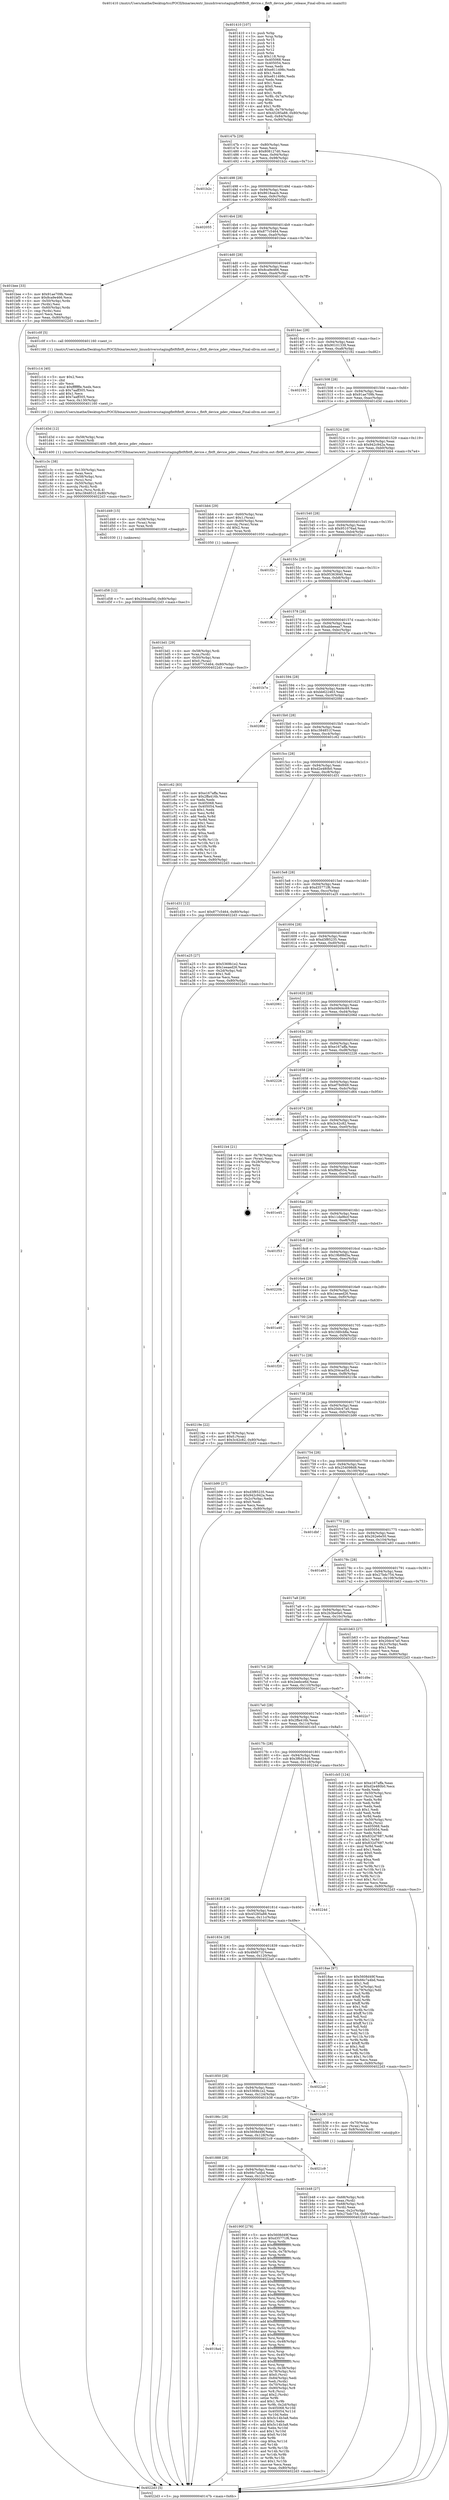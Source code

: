 digraph "0x401410" {
  label = "0x401410 (/mnt/c/Users/mathe/Desktop/tcc/POCII/binaries/extr_linuxdriversstagingfbtftfbtft_device.c_fbtft_device_pdev_release_Final-ollvm.out::main(0))"
  labelloc = "t"
  node[shape=record]

  Entry [label="",width=0.3,height=0.3,shape=circle,fillcolor=black,style=filled]
  "0x40147b" [label="{
     0x40147b [29]\l
     | [instrs]\l
     &nbsp;&nbsp;0x40147b \<+3\>: mov -0x80(%rbp),%eax\l
     &nbsp;&nbsp;0x40147e \<+2\>: mov %eax,%ecx\l
     &nbsp;&nbsp;0x401480 \<+6\>: sub $0x808127d0,%ecx\l
     &nbsp;&nbsp;0x401486 \<+6\>: mov %eax,-0x94(%rbp)\l
     &nbsp;&nbsp;0x40148c \<+6\>: mov %ecx,-0x98(%rbp)\l
     &nbsp;&nbsp;0x401492 \<+6\>: je 0000000000401b2c \<main+0x71c\>\l
  }"]
  "0x401b2c" [label="{
     0x401b2c\l
  }", style=dashed]
  "0x401498" [label="{
     0x401498 [28]\l
     | [instrs]\l
     &nbsp;&nbsp;0x401498 \<+5\>: jmp 000000000040149d \<main+0x8d\>\l
     &nbsp;&nbsp;0x40149d \<+6\>: mov -0x94(%rbp),%eax\l
     &nbsp;&nbsp;0x4014a3 \<+5\>: sub $0x8618aacb,%eax\l
     &nbsp;&nbsp;0x4014a8 \<+6\>: mov %eax,-0x9c(%rbp)\l
     &nbsp;&nbsp;0x4014ae \<+6\>: je 0000000000402055 \<main+0xc45\>\l
  }"]
  Exit [label="",width=0.3,height=0.3,shape=circle,fillcolor=black,style=filled,peripheries=2]
  "0x402055" [label="{
     0x402055\l
  }", style=dashed]
  "0x4014b4" [label="{
     0x4014b4 [28]\l
     | [instrs]\l
     &nbsp;&nbsp;0x4014b4 \<+5\>: jmp 00000000004014b9 \<main+0xa9\>\l
     &nbsp;&nbsp;0x4014b9 \<+6\>: mov -0x94(%rbp),%eax\l
     &nbsp;&nbsp;0x4014bf \<+5\>: sub $0x877c5464,%eax\l
     &nbsp;&nbsp;0x4014c4 \<+6\>: mov %eax,-0xa0(%rbp)\l
     &nbsp;&nbsp;0x4014ca \<+6\>: je 0000000000401bee \<main+0x7de\>\l
  }"]
  "0x401d58" [label="{
     0x401d58 [12]\l
     | [instrs]\l
     &nbsp;&nbsp;0x401d58 \<+7\>: movl $0x204cad5d,-0x80(%rbp)\l
     &nbsp;&nbsp;0x401d5f \<+5\>: jmp 00000000004022d3 \<main+0xec3\>\l
  }"]
  "0x401bee" [label="{
     0x401bee [33]\l
     | [instrs]\l
     &nbsp;&nbsp;0x401bee \<+5\>: mov $0x91ae709b,%eax\l
     &nbsp;&nbsp;0x401bf3 \<+5\>: mov $0x8ca9e466,%ecx\l
     &nbsp;&nbsp;0x401bf8 \<+4\>: mov -0x50(%rbp),%rdx\l
     &nbsp;&nbsp;0x401bfc \<+2\>: mov (%rdx),%esi\l
     &nbsp;&nbsp;0x401bfe \<+4\>: mov -0x60(%rbp),%rdx\l
     &nbsp;&nbsp;0x401c02 \<+2\>: cmp (%rdx),%esi\l
     &nbsp;&nbsp;0x401c04 \<+3\>: cmovl %ecx,%eax\l
     &nbsp;&nbsp;0x401c07 \<+3\>: mov %eax,-0x80(%rbp)\l
     &nbsp;&nbsp;0x401c0a \<+5\>: jmp 00000000004022d3 \<main+0xec3\>\l
  }"]
  "0x4014d0" [label="{
     0x4014d0 [28]\l
     | [instrs]\l
     &nbsp;&nbsp;0x4014d0 \<+5\>: jmp 00000000004014d5 \<main+0xc5\>\l
     &nbsp;&nbsp;0x4014d5 \<+6\>: mov -0x94(%rbp),%eax\l
     &nbsp;&nbsp;0x4014db \<+5\>: sub $0x8ca9e466,%eax\l
     &nbsp;&nbsp;0x4014e0 \<+6\>: mov %eax,-0xa4(%rbp)\l
     &nbsp;&nbsp;0x4014e6 \<+6\>: je 0000000000401c0f \<main+0x7ff\>\l
  }"]
  "0x401d49" [label="{
     0x401d49 [15]\l
     | [instrs]\l
     &nbsp;&nbsp;0x401d49 \<+4\>: mov -0x58(%rbp),%rax\l
     &nbsp;&nbsp;0x401d4d \<+3\>: mov (%rax),%rax\l
     &nbsp;&nbsp;0x401d50 \<+3\>: mov %rax,%rdi\l
     &nbsp;&nbsp;0x401d53 \<+5\>: call 0000000000401030 \<free@plt\>\l
     | [calls]\l
     &nbsp;&nbsp;0x401030 \{1\} (unknown)\l
  }"]
  "0x401c0f" [label="{
     0x401c0f [5]\l
     | [instrs]\l
     &nbsp;&nbsp;0x401c0f \<+5\>: call 0000000000401160 \<next_i\>\l
     | [calls]\l
     &nbsp;&nbsp;0x401160 \{1\} (/mnt/c/Users/mathe/Desktop/tcc/POCII/binaries/extr_linuxdriversstagingfbtftfbtft_device.c_fbtft_device_pdev_release_Final-ollvm.out::next_i)\l
  }"]
  "0x4014ec" [label="{
     0x4014ec [28]\l
     | [instrs]\l
     &nbsp;&nbsp;0x4014ec \<+5\>: jmp 00000000004014f1 \<main+0xe1\>\l
     &nbsp;&nbsp;0x4014f1 \<+6\>: mov -0x94(%rbp),%eax\l
     &nbsp;&nbsp;0x4014f7 \<+5\>: sub $0x90101339,%eax\l
     &nbsp;&nbsp;0x4014fc \<+6\>: mov %eax,-0xa8(%rbp)\l
     &nbsp;&nbsp;0x401502 \<+6\>: je 0000000000402192 \<main+0xd82\>\l
  }"]
  "0x401c3c" [label="{
     0x401c3c [38]\l
     | [instrs]\l
     &nbsp;&nbsp;0x401c3c \<+6\>: mov -0x130(%rbp),%ecx\l
     &nbsp;&nbsp;0x401c42 \<+3\>: imul %eax,%ecx\l
     &nbsp;&nbsp;0x401c45 \<+4\>: mov -0x58(%rbp),%rsi\l
     &nbsp;&nbsp;0x401c49 \<+3\>: mov (%rsi),%rsi\l
     &nbsp;&nbsp;0x401c4c \<+4\>: mov -0x50(%rbp),%rdi\l
     &nbsp;&nbsp;0x401c50 \<+3\>: movslq (%rdi),%rdi\l
     &nbsp;&nbsp;0x401c53 \<+3\>: mov %ecx,(%rsi,%rdi,4)\l
     &nbsp;&nbsp;0x401c56 \<+7\>: movl $0xc384851f,-0x80(%rbp)\l
     &nbsp;&nbsp;0x401c5d \<+5\>: jmp 00000000004022d3 \<main+0xec3\>\l
  }"]
  "0x402192" [label="{
     0x402192\l
  }", style=dashed]
  "0x401508" [label="{
     0x401508 [28]\l
     | [instrs]\l
     &nbsp;&nbsp;0x401508 \<+5\>: jmp 000000000040150d \<main+0xfd\>\l
     &nbsp;&nbsp;0x40150d \<+6\>: mov -0x94(%rbp),%eax\l
     &nbsp;&nbsp;0x401513 \<+5\>: sub $0x91ae709b,%eax\l
     &nbsp;&nbsp;0x401518 \<+6\>: mov %eax,-0xac(%rbp)\l
     &nbsp;&nbsp;0x40151e \<+6\>: je 0000000000401d3d \<main+0x92d\>\l
  }"]
  "0x401c14" [label="{
     0x401c14 [40]\l
     | [instrs]\l
     &nbsp;&nbsp;0x401c14 \<+5\>: mov $0x2,%ecx\l
     &nbsp;&nbsp;0x401c19 \<+1\>: cltd\l
     &nbsp;&nbsp;0x401c1a \<+2\>: idiv %ecx\l
     &nbsp;&nbsp;0x401c1c \<+6\>: imul $0xfffffffe,%edx,%ecx\l
     &nbsp;&nbsp;0x401c22 \<+6\>: sub $0x7aaff305,%ecx\l
     &nbsp;&nbsp;0x401c28 \<+3\>: add $0x1,%ecx\l
     &nbsp;&nbsp;0x401c2b \<+6\>: add $0x7aaff305,%ecx\l
     &nbsp;&nbsp;0x401c31 \<+6\>: mov %ecx,-0x130(%rbp)\l
     &nbsp;&nbsp;0x401c37 \<+5\>: call 0000000000401160 \<next_i\>\l
     | [calls]\l
     &nbsp;&nbsp;0x401160 \{1\} (/mnt/c/Users/mathe/Desktop/tcc/POCII/binaries/extr_linuxdriversstagingfbtftfbtft_device.c_fbtft_device_pdev_release_Final-ollvm.out::next_i)\l
  }"]
  "0x401d3d" [label="{
     0x401d3d [12]\l
     | [instrs]\l
     &nbsp;&nbsp;0x401d3d \<+4\>: mov -0x58(%rbp),%rax\l
     &nbsp;&nbsp;0x401d41 \<+3\>: mov (%rax),%rdi\l
     &nbsp;&nbsp;0x401d44 \<+5\>: call 0000000000401400 \<fbtft_device_pdev_release\>\l
     | [calls]\l
     &nbsp;&nbsp;0x401400 \{1\} (/mnt/c/Users/mathe/Desktop/tcc/POCII/binaries/extr_linuxdriversstagingfbtftfbtft_device.c_fbtft_device_pdev_release_Final-ollvm.out::fbtft_device_pdev_release)\l
  }"]
  "0x401524" [label="{
     0x401524 [28]\l
     | [instrs]\l
     &nbsp;&nbsp;0x401524 \<+5\>: jmp 0000000000401529 \<main+0x119\>\l
     &nbsp;&nbsp;0x401529 \<+6\>: mov -0x94(%rbp),%eax\l
     &nbsp;&nbsp;0x40152f \<+5\>: sub $0x942c942a,%eax\l
     &nbsp;&nbsp;0x401534 \<+6\>: mov %eax,-0xb0(%rbp)\l
     &nbsp;&nbsp;0x40153a \<+6\>: je 0000000000401bb4 \<main+0x7a4\>\l
  }"]
  "0x401bd1" [label="{
     0x401bd1 [29]\l
     | [instrs]\l
     &nbsp;&nbsp;0x401bd1 \<+4\>: mov -0x58(%rbp),%rdi\l
     &nbsp;&nbsp;0x401bd5 \<+3\>: mov %rax,(%rdi)\l
     &nbsp;&nbsp;0x401bd8 \<+4\>: mov -0x50(%rbp),%rax\l
     &nbsp;&nbsp;0x401bdc \<+6\>: movl $0x0,(%rax)\l
     &nbsp;&nbsp;0x401be2 \<+7\>: movl $0x877c5464,-0x80(%rbp)\l
     &nbsp;&nbsp;0x401be9 \<+5\>: jmp 00000000004022d3 \<main+0xec3\>\l
  }"]
  "0x401bb4" [label="{
     0x401bb4 [29]\l
     | [instrs]\l
     &nbsp;&nbsp;0x401bb4 \<+4\>: mov -0x60(%rbp),%rax\l
     &nbsp;&nbsp;0x401bb8 \<+6\>: movl $0x1,(%rax)\l
     &nbsp;&nbsp;0x401bbe \<+4\>: mov -0x60(%rbp),%rax\l
     &nbsp;&nbsp;0x401bc2 \<+3\>: movslq (%rax),%rax\l
     &nbsp;&nbsp;0x401bc5 \<+4\>: shl $0x2,%rax\l
     &nbsp;&nbsp;0x401bc9 \<+3\>: mov %rax,%rdi\l
     &nbsp;&nbsp;0x401bcc \<+5\>: call 0000000000401050 \<malloc@plt\>\l
     | [calls]\l
     &nbsp;&nbsp;0x401050 \{1\} (unknown)\l
  }"]
  "0x401540" [label="{
     0x401540 [28]\l
     | [instrs]\l
     &nbsp;&nbsp;0x401540 \<+5\>: jmp 0000000000401545 \<main+0x135\>\l
     &nbsp;&nbsp;0x401545 \<+6\>: mov -0x94(%rbp),%eax\l
     &nbsp;&nbsp;0x40154b \<+5\>: sub $0x951076ad,%eax\l
     &nbsp;&nbsp;0x401550 \<+6\>: mov %eax,-0xb4(%rbp)\l
     &nbsp;&nbsp;0x401556 \<+6\>: je 0000000000401f2c \<main+0xb1c\>\l
  }"]
  "0x401b48" [label="{
     0x401b48 [27]\l
     | [instrs]\l
     &nbsp;&nbsp;0x401b48 \<+4\>: mov -0x68(%rbp),%rdi\l
     &nbsp;&nbsp;0x401b4c \<+2\>: mov %eax,(%rdi)\l
     &nbsp;&nbsp;0x401b4e \<+4\>: mov -0x68(%rbp),%rdi\l
     &nbsp;&nbsp;0x401b52 \<+2\>: mov (%rdi),%eax\l
     &nbsp;&nbsp;0x401b54 \<+3\>: mov %eax,-0x2c(%rbp)\l
     &nbsp;&nbsp;0x401b57 \<+7\>: movl $0x27bdc754,-0x80(%rbp)\l
     &nbsp;&nbsp;0x401b5e \<+5\>: jmp 00000000004022d3 \<main+0xec3\>\l
  }"]
  "0x401f2c" [label="{
     0x401f2c\l
  }", style=dashed]
  "0x40155c" [label="{
     0x40155c [28]\l
     | [instrs]\l
     &nbsp;&nbsp;0x40155c \<+5\>: jmp 0000000000401561 \<main+0x151\>\l
     &nbsp;&nbsp;0x401561 \<+6\>: mov -0x94(%rbp),%eax\l
     &nbsp;&nbsp;0x401567 \<+5\>: sub $0x95363640,%eax\l
     &nbsp;&nbsp;0x40156c \<+6\>: mov %eax,-0xb8(%rbp)\l
     &nbsp;&nbsp;0x401572 \<+6\>: je 0000000000401fe3 \<main+0xbd3\>\l
  }"]
  "0x4018a4" [label="{
     0x4018a4\l
  }", style=dashed]
  "0x401fe3" [label="{
     0x401fe3\l
  }", style=dashed]
  "0x401578" [label="{
     0x401578 [28]\l
     | [instrs]\l
     &nbsp;&nbsp;0x401578 \<+5\>: jmp 000000000040157d \<main+0x16d\>\l
     &nbsp;&nbsp;0x40157d \<+6\>: mov -0x94(%rbp),%eax\l
     &nbsp;&nbsp;0x401583 \<+5\>: sub $0xabbeeaa7,%eax\l
     &nbsp;&nbsp;0x401588 \<+6\>: mov %eax,-0xbc(%rbp)\l
     &nbsp;&nbsp;0x40158e \<+6\>: je 0000000000401b7e \<main+0x76e\>\l
  }"]
  "0x40190f" [label="{
     0x40190f [278]\l
     | [instrs]\l
     &nbsp;&nbsp;0x40190f \<+5\>: mov $0x5608d49f,%eax\l
     &nbsp;&nbsp;0x401914 \<+5\>: mov $0xd35771f6,%ecx\l
     &nbsp;&nbsp;0x401919 \<+3\>: mov %rsp,%rdx\l
     &nbsp;&nbsp;0x40191c \<+4\>: add $0xfffffffffffffff0,%rdx\l
     &nbsp;&nbsp;0x401920 \<+3\>: mov %rdx,%rsp\l
     &nbsp;&nbsp;0x401923 \<+4\>: mov %rdx,-0x78(%rbp)\l
     &nbsp;&nbsp;0x401927 \<+3\>: mov %rsp,%rdx\l
     &nbsp;&nbsp;0x40192a \<+4\>: add $0xfffffffffffffff0,%rdx\l
     &nbsp;&nbsp;0x40192e \<+3\>: mov %rdx,%rsp\l
     &nbsp;&nbsp;0x401931 \<+3\>: mov %rsp,%rsi\l
     &nbsp;&nbsp;0x401934 \<+4\>: add $0xfffffffffffffff0,%rsi\l
     &nbsp;&nbsp;0x401938 \<+3\>: mov %rsi,%rsp\l
     &nbsp;&nbsp;0x40193b \<+4\>: mov %rsi,-0x70(%rbp)\l
     &nbsp;&nbsp;0x40193f \<+3\>: mov %rsp,%rsi\l
     &nbsp;&nbsp;0x401942 \<+4\>: add $0xfffffffffffffff0,%rsi\l
     &nbsp;&nbsp;0x401946 \<+3\>: mov %rsi,%rsp\l
     &nbsp;&nbsp;0x401949 \<+4\>: mov %rsi,-0x68(%rbp)\l
     &nbsp;&nbsp;0x40194d \<+3\>: mov %rsp,%rsi\l
     &nbsp;&nbsp;0x401950 \<+4\>: add $0xfffffffffffffff0,%rsi\l
     &nbsp;&nbsp;0x401954 \<+3\>: mov %rsi,%rsp\l
     &nbsp;&nbsp;0x401957 \<+4\>: mov %rsi,-0x60(%rbp)\l
     &nbsp;&nbsp;0x40195b \<+3\>: mov %rsp,%rsi\l
     &nbsp;&nbsp;0x40195e \<+4\>: add $0xfffffffffffffff0,%rsi\l
     &nbsp;&nbsp;0x401962 \<+3\>: mov %rsi,%rsp\l
     &nbsp;&nbsp;0x401965 \<+4\>: mov %rsi,-0x58(%rbp)\l
     &nbsp;&nbsp;0x401969 \<+3\>: mov %rsp,%rsi\l
     &nbsp;&nbsp;0x40196c \<+4\>: add $0xfffffffffffffff0,%rsi\l
     &nbsp;&nbsp;0x401970 \<+3\>: mov %rsi,%rsp\l
     &nbsp;&nbsp;0x401973 \<+4\>: mov %rsi,-0x50(%rbp)\l
     &nbsp;&nbsp;0x401977 \<+3\>: mov %rsp,%rsi\l
     &nbsp;&nbsp;0x40197a \<+4\>: add $0xfffffffffffffff0,%rsi\l
     &nbsp;&nbsp;0x40197e \<+3\>: mov %rsi,%rsp\l
     &nbsp;&nbsp;0x401981 \<+4\>: mov %rsi,-0x48(%rbp)\l
     &nbsp;&nbsp;0x401985 \<+3\>: mov %rsp,%rsi\l
     &nbsp;&nbsp;0x401988 \<+4\>: add $0xfffffffffffffff0,%rsi\l
     &nbsp;&nbsp;0x40198c \<+3\>: mov %rsi,%rsp\l
     &nbsp;&nbsp;0x40198f \<+4\>: mov %rsi,-0x40(%rbp)\l
     &nbsp;&nbsp;0x401993 \<+3\>: mov %rsp,%rsi\l
     &nbsp;&nbsp;0x401996 \<+4\>: add $0xfffffffffffffff0,%rsi\l
     &nbsp;&nbsp;0x40199a \<+3\>: mov %rsi,%rsp\l
     &nbsp;&nbsp;0x40199d \<+4\>: mov %rsi,-0x38(%rbp)\l
     &nbsp;&nbsp;0x4019a1 \<+4\>: mov -0x78(%rbp),%rsi\l
     &nbsp;&nbsp;0x4019a5 \<+6\>: movl $0x0,(%rsi)\l
     &nbsp;&nbsp;0x4019ab \<+6\>: mov -0x84(%rbp),%edi\l
     &nbsp;&nbsp;0x4019b1 \<+2\>: mov %edi,(%rdx)\l
     &nbsp;&nbsp;0x4019b3 \<+4\>: mov -0x70(%rbp),%rsi\l
     &nbsp;&nbsp;0x4019b7 \<+7\>: mov -0x90(%rbp),%r8\l
     &nbsp;&nbsp;0x4019be \<+3\>: mov %r8,(%rsi)\l
     &nbsp;&nbsp;0x4019c1 \<+3\>: cmpl $0x2,(%rdx)\l
     &nbsp;&nbsp;0x4019c4 \<+4\>: setne %r9b\l
     &nbsp;&nbsp;0x4019c8 \<+4\>: and $0x1,%r9b\l
     &nbsp;&nbsp;0x4019cc \<+4\>: mov %r9b,-0x2d(%rbp)\l
     &nbsp;&nbsp;0x4019d0 \<+8\>: mov 0x405068,%r10d\l
     &nbsp;&nbsp;0x4019d8 \<+8\>: mov 0x405054,%r11d\l
     &nbsp;&nbsp;0x4019e0 \<+3\>: mov %r10d,%ebx\l
     &nbsp;&nbsp;0x4019e3 \<+6\>: sub $0x5c14b3a8,%ebx\l
     &nbsp;&nbsp;0x4019e9 \<+3\>: sub $0x1,%ebx\l
     &nbsp;&nbsp;0x4019ec \<+6\>: add $0x5c14b3a8,%ebx\l
     &nbsp;&nbsp;0x4019f2 \<+4\>: imul %ebx,%r10d\l
     &nbsp;&nbsp;0x4019f6 \<+4\>: and $0x1,%r10d\l
     &nbsp;&nbsp;0x4019fa \<+4\>: cmp $0x0,%r10d\l
     &nbsp;&nbsp;0x4019fe \<+4\>: sete %r9b\l
     &nbsp;&nbsp;0x401a02 \<+4\>: cmp $0xa,%r11d\l
     &nbsp;&nbsp;0x401a06 \<+4\>: setl %r14b\l
     &nbsp;&nbsp;0x401a0a \<+3\>: mov %r9b,%r15b\l
     &nbsp;&nbsp;0x401a0d \<+3\>: and %r14b,%r15b\l
     &nbsp;&nbsp;0x401a10 \<+3\>: xor %r14b,%r9b\l
     &nbsp;&nbsp;0x401a13 \<+3\>: or %r9b,%r15b\l
     &nbsp;&nbsp;0x401a16 \<+4\>: test $0x1,%r15b\l
     &nbsp;&nbsp;0x401a1a \<+3\>: cmovne %ecx,%eax\l
     &nbsp;&nbsp;0x401a1d \<+3\>: mov %eax,-0x80(%rbp)\l
     &nbsp;&nbsp;0x401a20 \<+5\>: jmp 00000000004022d3 \<main+0xec3\>\l
  }"]
  "0x401b7e" [label="{
     0x401b7e\l
  }", style=dashed]
  "0x401594" [label="{
     0x401594 [28]\l
     | [instrs]\l
     &nbsp;&nbsp;0x401594 \<+5\>: jmp 0000000000401599 \<main+0x189\>\l
     &nbsp;&nbsp;0x401599 \<+6\>: mov -0x94(%rbp),%eax\l
     &nbsp;&nbsp;0x40159f \<+5\>: sub $0xbb622463,%eax\l
     &nbsp;&nbsp;0x4015a4 \<+6\>: mov %eax,-0xc0(%rbp)\l
     &nbsp;&nbsp;0x4015aa \<+6\>: je 00000000004020fd \<main+0xced\>\l
  }"]
  "0x401888" [label="{
     0x401888 [28]\l
     | [instrs]\l
     &nbsp;&nbsp;0x401888 \<+5\>: jmp 000000000040188d \<main+0x47d\>\l
     &nbsp;&nbsp;0x40188d \<+6\>: mov -0x94(%rbp),%eax\l
     &nbsp;&nbsp;0x401893 \<+5\>: sub $0x66c7a4bd,%eax\l
     &nbsp;&nbsp;0x401898 \<+6\>: mov %eax,-0x12c(%rbp)\l
     &nbsp;&nbsp;0x40189e \<+6\>: je 000000000040190f \<main+0x4ff\>\l
  }"]
  "0x4020fd" [label="{
     0x4020fd\l
  }", style=dashed]
  "0x4015b0" [label="{
     0x4015b0 [28]\l
     | [instrs]\l
     &nbsp;&nbsp;0x4015b0 \<+5\>: jmp 00000000004015b5 \<main+0x1a5\>\l
     &nbsp;&nbsp;0x4015b5 \<+6\>: mov -0x94(%rbp),%eax\l
     &nbsp;&nbsp;0x4015bb \<+5\>: sub $0xc384851f,%eax\l
     &nbsp;&nbsp;0x4015c0 \<+6\>: mov %eax,-0xc4(%rbp)\l
     &nbsp;&nbsp;0x4015c6 \<+6\>: je 0000000000401c62 \<main+0x852\>\l
  }"]
  "0x4021c9" [label="{
     0x4021c9\l
  }", style=dashed]
  "0x401c62" [label="{
     0x401c62 [83]\l
     | [instrs]\l
     &nbsp;&nbsp;0x401c62 \<+5\>: mov $0xe167affa,%eax\l
     &nbsp;&nbsp;0x401c67 \<+5\>: mov $0x2ffa416b,%ecx\l
     &nbsp;&nbsp;0x401c6c \<+2\>: xor %edx,%edx\l
     &nbsp;&nbsp;0x401c6e \<+7\>: mov 0x405068,%esi\l
     &nbsp;&nbsp;0x401c75 \<+7\>: mov 0x405054,%edi\l
     &nbsp;&nbsp;0x401c7c \<+3\>: sub $0x1,%edx\l
     &nbsp;&nbsp;0x401c7f \<+3\>: mov %esi,%r8d\l
     &nbsp;&nbsp;0x401c82 \<+3\>: add %edx,%r8d\l
     &nbsp;&nbsp;0x401c85 \<+4\>: imul %r8d,%esi\l
     &nbsp;&nbsp;0x401c89 \<+3\>: and $0x1,%esi\l
     &nbsp;&nbsp;0x401c8c \<+3\>: cmp $0x0,%esi\l
     &nbsp;&nbsp;0x401c8f \<+4\>: sete %r9b\l
     &nbsp;&nbsp;0x401c93 \<+3\>: cmp $0xa,%edi\l
     &nbsp;&nbsp;0x401c96 \<+4\>: setl %r10b\l
     &nbsp;&nbsp;0x401c9a \<+3\>: mov %r9b,%r11b\l
     &nbsp;&nbsp;0x401c9d \<+3\>: and %r10b,%r11b\l
     &nbsp;&nbsp;0x401ca0 \<+3\>: xor %r10b,%r9b\l
     &nbsp;&nbsp;0x401ca3 \<+3\>: or %r9b,%r11b\l
     &nbsp;&nbsp;0x401ca6 \<+4\>: test $0x1,%r11b\l
     &nbsp;&nbsp;0x401caa \<+3\>: cmovne %ecx,%eax\l
     &nbsp;&nbsp;0x401cad \<+3\>: mov %eax,-0x80(%rbp)\l
     &nbsp;&nbsp;0x401cb0 \<+5\>: jmp 00000000004022d3 \<main+0xec3\>\l
  }"]
  "0x4015cc" [label="{
     0x4015cc [28]\l
     | [instrs]\l
     &nbsp;&nbsp;0x4015cc \<+5\>: jmp 00000000004015d1 \<main+0x1c1\>\l
     &nbsp;&nbsp;0x4015d1 \<+6\>: mov -0x94(%rbp),%eax\l
     &nbsp;&nbsp;0x4015d7 \<+5\>: sub $0xd2e480b0,%eax\l
     &nbsp;&nbsp;0x4015dc \<+6\>: mov %eax,-0xc8(%rbp)\l
     &nbsp;&nbsp;0x4015e2 \<+6\>: je 0000000000401d31 \<main+0x921\>\l
  }"]
  "0x40186c" [label="{
     0x40186c [28]\l
     | [instrs]\l
     &nbsp;&nbsp;0x40186c \<+5\>: jmp 0000000000401871 \<main+0x461\>\l
     &nbsp;&nbsp;0x401871 \<+6\>: mov -0x94(%rbp),%eax\l
     &nbsp;&nbsp;0x401877 \<+5\>: sub $0x5608d49f,%eax\l
     &nbsp;&nbsp;0x40187c \<+6\>: mov %eax,-0x128(%rbp)\l
     &nbsp;&nbsp;0x401882 \<+6\>: je 00000000004021c9 \<main+0xdb9\>\l
  }"]
  "0x401d31" [label="{
     0x401d31 [12]\l
     | [instrs]\l
     &nbsp;&nbsp;0x401d31 \<+7\>: movl $0x877c5464,-0x80(%rbp)\l
     &nbsp;&nbsp;0x401d38 \<+5\>: jmp 00000000004022d3 \<main+0xec3\>\l
  }"]
  "0x4015e8" [label="{
     0x4015e8 [28]\l
     | [instrs]\l
     &nbsp;&nbsp;0x4015e8 \<+5\>: jmp 00000000004015ed \<main+0x1dd\>\l
     &nbsp;&nbsp;0x4015ed \<+6\>: mov -0x94(%rbp),%eax\l
     &nbsp;&nbsp;0x4015f3 \<+5\>: sub $0xd35771f6,%eax\l
     &nbsp;&nbsp;0x4015f8 \<+6\>: mov %eax,-0xcc(%rbp)\l
     &nbsp;&nbsp;0x4015fe \<+6\>: je 0000000000401a25 \<main+0x615\>\l
  }"]
  "0x401b38" [label="{
     0x401b38 [16]\l
     | [instrs]\l
     &nbsp;&nbsp;0x401b38 \<+4\>: mov -0x70(%rbp),%rax\l
     &nbsp;&nbsp;0x401b3c \<+3\>: mov (%rax),%rax\l
     &nbsp;&nbsp;0x401b3f \<+4\>: mov 0x8(%rax),%rdi\l
     &nbsp;&nbsp;0x401b43 \<+5\>: call 0000000000401060 \<atoi@plt\>\l
     | [calls]\l
     &nbsp;&nbsp;0x401060 \{1\} (unknown)\l
  }"]
  "0x401a25" [label="{
     0x401a25 [27]\l
     | [instrs]\l
     &nbsp;&nbsp;0x401a25 \<+5\>: mov $0x5369b1e2,%eax\l
     &nbsp;&nbsp;0x401a2a \<+5\>: mov $0x1eeaed26,%ecx\l
     &nbsp;&nbsp;0x401a2f \<+3\>: mov -0x2d(%rbp),%dl\l
     &nbsp;&nbsp;0x401a32 \<+3\>: test $0x1,%dl\l
     &nbsp;&nbsp;0x401a35 \<+3\>: cmovne %ecx,%eax\l
     &nbsp;&nbsp;0x401a38 \<+3\>: mov %eax,-0x80(%rbp)\l
     &nbsp;&nbsp;0x401a3b \<+5\>: jmp 00000000004022d3 \<main+0xec3\>\l
  }"]
  "0x401604" [label="{
     0x401604 [28]\l
     | [instrs]\l
     &nbsp;&nbsp;0x401604 \<+5\>: jmp 0000000000401609 \<main+0x1f9\>\l
     &nbsp;&nbsp;0x401609 \<+6\>: mov -0x94(%rbp),%eax\l
     &nbsp;&nbsp;0x40160f \<+5\>: sub $0xd3f85235,%eax\l
     &nbsp;&nbsp;0x401614 \<+6\>: mov %eax,-0xd0(%rbp)\l
     &nbsp;&nbsp;0x40161a \<+6\>: je 0000000000402061 \<main+0xc51\>\l
  }"]
  "0x401850" [label="{
     0x401850 [28]\l
     | [instrs]\l
     &nbsp;&nbsp;0x401850 \<+5\>: jmp 0000000000401855 \<main+0x445\>\l
     &nbsp;&nbsp;0x401855 \<+6\>: mov -0x94(%rbp),%eax\l
     &nbsp;&nbsp;0x40185b \<+5\>: sub $0x5369b1e2,%eax\l
     &nbsp;&nbsp;0x401860 \<+6\>: mov %eax,-0x124(%rbp)\l
     &nbsp;&nbsp;0x401866 \<+6\>: je 0000000000401b38 \<main+0x728\>\l
  }"]
  "0x402061" [label="{
     0x402061\l
  }", style=dashed]
  "0x401620" [label="{
     0x401620 [28]\l
     | [instrs]\l
     &nbsp;&nbsp;0x401620 \<+5\>: jmp 0000000000401625 \<main+0x215\>\l
     &nbsp;&nbsp;0x401625 \<+6\>: mov -0x94(%rbp),%eax\l
     &nbsp;&nbsp;0x40162b \<+5\>: sub $0xd49d4c69,%eax\l
     &nbsp;&nbsp;0x401630 \<+6\>: mov %eax,-0xd4(%rbp)\l
     &nbsp;&nbsp;0x401636 \<+6\>: je 000000000040206d \<main+0xc5d\>\l
  }"]
  "0x4022a0" [label="{
     0x4022a0\l
  }", style=dashed]
  "0x40206d" [label="{
     0x40206d\l
  }", style=dashed]
  "0x40163c" [label="{
     0x40163c [28]\l
     | [instrs]\l
     &nbsp;&nbsp;0x40163c \<+5\>: jmp 0000000000401641 \<main+0x231\>\l
     &nbsp;&nbsp;0x401641 \<+6\>: mov -0x94(%rbp),%eax\l
     &nbsp;&nbsp;0x401647 \<+5\>: sub $0xe167affa,%eax\l
     &nbsp;&nbsp;0x40164c \<+6\>: mov %eax,-0xd8(%rbp)\l
     &nbsp;&nbsp;0x401652 \<+6\>: je 0000000000402226 \<main+0xe16\>\l
  }"]
  "0x401410" [label="{
     0x401410 [107]\l
     | [instrs]\l
     &nbsp;&nbsp;0x401410 \<+1\>: push %rbp\l
     &nbsp;&nbsp;0x401411 \<+3\>: mov %rsp,%rbp\l
     &nbsp;&nbsp;0x401414 \<+2\>: push %r15\l
     &nbsp;&nbsp;0x401416 \<+2\>: push %r14\l
     &nbsp;&nbsp;0x401418 \<+2\>: push %r13\l
     &nbsp;&nbsp;0x40141a \<+2\>: push %r12\l
     &nbsp;&nbsp;0x40141c \<+1\>: push %rbx\l
     &nbsp;&nbsp;0x40141d \<+7\>: sub $0x118,%rsp\l
     &nbsp;&nbsp;0x401424 \<+7\>: mov 0x405068,%eax\l
     &nbsp;&nbsp;0x40142b \<+7\>: mov 0x405054,%ecx\l
     &nbsp;&nbsp;0x401432 \<+2\>: mov %eax,%edx\l
     &nbsp;&nbsp;0x401434 \<+6\>: add $0xe811498c,%edx\l
     &nbsp;&nbsp;0x40143a \<+3\>: sub $0x1,%edx\l
     &nbsp;&nbsp;0x40143d \<+6\>: sub $0xe811498c,%edx\l
     &nbsp;&nbsp;0x401443 \<+3\>: imul %edx,%eax\l
     &nbsp;&nbsp;0x401446 \<+3\>: and $0x1,%eax\l
     &nbsp;&nbsp;0x401449 \<+3\>: cmp $0x0,%eax\l
     &nbsp;&nbsp;0x40144c \<+4\>: sete %r8b\l
     &nbsp;&nbsp;0x401450 \<+4\>: and $0x1,%r8b\l
     &nbsp;&nbsp;0x401454 \<+4\>: mov %r8b,-0x7a(%rbp)\l
     &nbsp;&nbsp;0x401458 \<+3\>: cmp $0xa,%ecx\l
     &nbsp;&nbsp;0x40145b \<+4\>: setl %r8b\l
     &nbsp;&nbsp;0x40145f \<+4\>: and $0x1,%r8b\l
     &nbsp;&nbsp;0x401463 \<+4\>: mov %r8b,-0x79(%rbp)\l
     &nbsp;&nbsp;0x401467 \<+7\>: movl $0x45285a88,-0x80(%rbp)\l
     &nbsp;&nbsp;0x40146e \<+6\>: mov %edi,-0x84(%rbp)\l
     &nbsp;&nbsp;0x401474 \<+7\>: mov %rsi,-0x90(%rbp)\l
  }"]
  "0x402226" [label="{
     0x402226\l
  }", style=dashed]
  "0x401658" [label="{
     0x401658 [28]\l
     | [instrs]\l
     &nbsp;&nbsp;0x401658 \<+5\>: jmp 000000000040165d \<main+0x24d\>\l
     &nbsp;&nbsp;0x40165d \<+6\>: mov -0x94(%rbp),%eax\l
     &nbsp;&nbsp;0x401663 \<+5\>: sub $0xef78d949,%eax\l
     &nbsp;&nbsp;0x401668 \<+6\>: mov %eax,-0xdc(%rbp)\l
     &nbsp;&nbsp;0x40166e \<+6\>: je 0000000000401d64 \<main+0x954\>\l
  }"]
  "0x4022d3" [label="{
     0x4022d3 [5]\l
     | [instrs]\l
     &nbsp;&nbsp;0x4022d3 \<+5\>: jmp 000000000040147b \<main+0x6b\>\l
  }"]
  "0x401d64" [label="{
     0x401d64\l
  }", style=dashed]
  "0x401674" [label="{
     0x401674 [28]\l
     | [instrs]\l
     &nbsp;&nbsp;0x401674 \<+5\>: jmp 0000000000401679 \<main+0x269\>\l
     &nbsp;&nbsp;0x401679 \<+6\>: mov -0x94(%rbp),%eax\l
     &nbsp;&nbsp;0x40167f \<+5\>: sub $0x3c42c82,%eax\l
     &nbsp;&nbsp;0x401684 \<+6\>: mov %eax,-0xe0(%rbp)\l
     &nbsp;&nbsp;0x40168a \<+6\>: je 00000000004021b4 \<main+0xda4\>\l
  }"]
  "0x401834" [label="{
     0x401834 [28]\l
     | [instrs]\l
     &nbsp;&nbsp;0x401834 \<+5\>: jmp 0000000000401839 \<main+0x429\>\l
     &nbsp;&nbsp;0x401839 \<+6\>: mov -0x94(%rbp),%eax\l
     &nbsp;&nbsp;0x40183f \<+5\>: sub $0x4fefd71f,%eax\l
     &nbsp;&nbsp;0x401844 \<+6\>: mov %eax,-0x120(%rbp)\l
     &nbsp;&nbsp;0x40184a \<+6\>: je 00000000004022a0 \<main+0xe90\>\l
  }"]
  "0x4021b4" [label="{
     0x4021b4 [21]\l
     | [instrs]\l
     &nbsp;&nbsp;0x4021b4 \<+4\>: mov -0x78(%rbp),%rax\l
     &nbsp;&nbsp;0x4021b8 \<+2\>: mov (%rax),%eax\l
     &nbsp;&nbsp;0x4021ba \<+4\>: lea -0x28(%rbp),%rsp\l
     &nbsp;&nbsp;0x4021be \<+1\>: pop %rbx\l
     &nbsp;&nbsp;0x4021bf \<+2\>: pop %r12\l
     &nbsp;&nbsp;0x4021c1 \<+2\>: pop %r13\l
     &nbsp;&nbsp;0x4021c3 \<+2\>: pop %r14\l
     &nbsp;&nbsp;0x4021c5 \<+2\>: pop %r15\l
     &nbsp;&nbsp;0x4021c7 \<+1\>: pop %rbp\l
     &nbsp;&nbsp;0x4021c8 \<+1\>: ret\l
  }"]
  "0x401690" [label="{
     0x401690 [28]\l
     | [instrs]\l
     &nbsp;&nbsp;0x401690 \<+5\>: jmp 0000000000401695 \<main+0x285\>\l
     &nbsp;&nbsp;0x401695 \<+6\>: mov -0x94(%rbp),%eax\l
     &nbsp;&nbsp;0x40169b \<+5\>: sub $0xf8bd554,%eax\l
     &nbsp;&nbsp;0x4016a0 \<+6\>: mov %eax,-0xe4(%rbp)\l
     &nbsp;&nbsp;0x4016a6 \<+6\>: je 0000000000401e45 \<main+0xa35\>\l
  }"]
  "0x4018ae" [label="{
     0x4018ae [97]\l
     | [instrs]\l
     &nbsp;&nbsp;0x4018ae \<+5\>: mov $0x5608d49f,%eax\l
     &nbsp;&nbsp;0x4018b3 \<+5\>: mov $0x66c7a4bd,%ecx\l
     &nbsp;&nbsp;0x4018b8 \<+2\>: mov $0x1,%dl\l
     &nbsp;&nbsp;0x4018ba \<+4\>: mov -0x7a(%rbp),%sil\l
     &nbsp;&nbsp;0x4018be \<+4\>: mov -0x79(%rbp),%dil\l
     &nbsp;&nbsp;0x4018c2 \<+3\>: mov %sil,%r8b\l
     &nbsp;&nbsp;0x4018c5 \<+4\>: xor $0xff,%r8b\l
     &nbsp;&nbsp;0x4018c9 \<+3\>: mov %dil,%r9b\l
     &nbsp;&nbsp;0x4018cc \<+4\>: xor $0xff,%r9b\l
     &nbsp;&nbsp;0x4018d0 \<+3\>: xor $0x1,%dl\l
     &nbsp;&nbsp;0x4018d3 \<+3\>: mov %r8b,%r10b\l
     &nbsp;&nbsp;0x4018d6 \<+4\>: and $0xff,%r10b\l
     &nbsp;&nbsp;0x4018da \<+3\>: and %dl,%sil\l
     &nbsp;&nbsp;0x4018dd \<+3\>: mov %r9b,%r11b\l
     &nbsp;&nbsp;0x4018e0 \<+4\>: and $0xff,%r11b\l
     &nbsp;&nbsp;0x4018e4 \<+3\>: and %dl,%dil\l
     &nbsp;&nbsp;0x4018e7 \<+3\>: or %sil,%r10b\l
     &nbsp;&nbsp;0x4018ea \<+3\>: or %dil,%r11b\l
     &nbsp;&nbsp;0x4018ed \<+3\>: xor %r11b,%r10b\l
     &nbsp;&nbsp;0x4018f0 \<+3\>: or %r9b,%r8b\l
     &nbsp;&nbsp;0x4018f3 \<+4\>: xor $0xff,%r8b\l
     &nbsp;&nbsp;0x4018f7 \<+3\>: or $0x1,%dl\l
     &nbsp;&nbsp;0x4018fa \<+3\>: and %dl,%r8b\l
     &nbsp;&nbsp;0x4018fd \<+3\>: or %r8b,%r10b\l
     &nbsp;&nbsp;0x401900 \<+4\>: test $0x1,%r10b\l
     &nbsp;&nbsp;0x401904 \<+3\>: cmovne %ecx,%eax\l
     &nbsp;&nbsp;0x401907 \<+3\>: mov %eax,-0x80(%rbp)\l
     &nbsp;&nbsp;0x40190a \<+5\>: jmp 00000000004022d3 \<main+0xec3\>\l
  }"]
  "0x401e45" [label="{
     0x401e45\l
  }", style=dashed]
  "0x4016ac" [label="{
     0x4016ac [28]\l
     | [instrs]\l
     &nbsp;&nbsp;0x4016ac \<+5\>: jmp 00000000004016b1 \<main+0x2a1\>\l
     &nbsp;&nbsp;0x4016b1 \<+6\>: mov -0x94(%rbp),%eax\l
     &nbsp;&nbsp;0x4016b7 \<+5\>: sub $0x11da9bcf,%eax\l
     &nbsp;&nbsp;0x4016bc \<+6\>: mov %eax,-0xe8(%rbp)\l
     &nbsp;&nbsp;0x4016c2 \<+6\>: je 0000000000401f53 \<main+0xb43\>\l
  }"]
  "0x401818" [label="{
     0x401818 [28]\l
     | [instrs]\l
     &nbsp;&nbsp;0x401818 \<+5\>: jmp 000000000040181d \<main+0x40d\>\l
     &nbsp;&nbsp;0x40181d \<+6\>: mov -0x94(%rbp),%eax\l
     &nbsp;&nbsp;0x401823 \<+5\>: sub $0x45285a88,%eax\l
     &nbsp;&nbsp;0x401828 \<+6\>: mov %eax,-0x11c(%rbp)\l
     &nbsp;&nbsp;0x40182e \<+6\>: je 00000000004018ae \<main+0x49e\>\l
  }"]
  "0x401f53" [label="{
     0x401f53\l
  }", style=dashed]
  "0x4016c8" [label="{
     0x4016c8 [28]\l
     | [instrs]\l
     &nbsp;&nbsp;0x4016c8 \<+5\>: jmp 00000000004016cd \<main+0x2bd\>\l
     &nbsp;&nbsp;0x4016cd \<+6\>: mov -0x94(%rbp),%eax\l
     &nbsp;&nbsp;0x4016d3 \<+5\>: sub $0x19b88d5a,%eax\l
     &nbsp;&nbsp;0x4016d8 \<+6\>: mov %eax,-0xec(%rbp)\l
     &nbsp;&nbsp;0x4016de \<+6\>: je 000000000040220b \<main+0xdfb\>\l
  }"]
  "0x40224d" [label="{
     0x40224d\l
  }", style=dashed]
  "0x40220b" [label="{
     0x40220b\l
  }", style=dashed]
  "0x4016e4" [label="{
     0x4016e4 [28]\l
     | [instrs]\l
     &nbsp;&nbsp;0x4016e4 \<+5\>: jmp 00000000004016e9 \<main+0x2d9\>\l
     &nbsp;&nbsp;0x4016e9 \<+6\>: mov -0x94(%rbp),%eax\l
     &nbsp;&nbsp;0x4016ef \<+5\>: sub $0x1eeaed26,%eax\l
     &nbsp;&nbsp;0x4016f4 \<+6\>: mov %eax,-0xf0(%rbp)\l
     &nbsp;&nbsp;0x4016fa \<+6\>: je 0000000000401a40 \<main+0x630\>\l
  }"]
  "0x4017fc" [label="{
     0x4017fc [28]\l
     | [instrs]\l
     &nbsp;&nbsp;0x4017fc \<+5\>: jmp 0000000000401801 \<main+0x3f1\>\l
     &nbsp;&nbsp;0x401801 \<+6\>: mov -0x94(%rbp),%eax\l
     &nbsp;&nbsp;0x401807 \<+5\>: sub $0x3f6d34c8,%eax\l
     &nbsp;&nbsp;0x40180c \<+6\>: mov %eax,-0x118(%rbp)\l
     &nbsp;&nbsp;0x401812 \<+6\>: je 000000000040224d \<main+0xe3d\>\l
  }"]
  "0x401a40" [label="{
     0x401a40\l
  }", style=dashed]
  "0x401700" [label="{
     0x401700 [28]\l
     | [instrs]\l
     &nbsp;&nbsp;0x401700 \<+5\>: jmp 0000000000401705 \<main+0x2f5\>\l
     &nbsp;&nbsp;0x401705 \<+6\>: mov -0x94(%rbp),%eax\l
     &nbsp;&nbsp;0x40170b \<+5\>: sub $0x1fd0cb8a,%eax\l
     &nbsp;&nbsp;0x401710 \<+6\>: mov %eax,-0xf4(%rbp)\l
     &nbsp;&nbsp;0x401716 \<+6\>: je 0000000000401f20 \<main+0xb10\>\l
  }"]
  "0x401cb5" [label="{
     0x401cb5 [124]\l
     | [instrs]\l
     &nbsp;&nbsp;0x401cb5 \<+5\>: mov $0xe167affa,%eax\l
     &nbsp;&nbsp;0x401cba \<+5\>: mov $0xd2e480b0,%ecx\l
     &nbsp;&nbsp;0x401cbf \<+2\>: xor %edx,%edx\l
     &nbsp;&nbsp;0x401cc1 \<+4\>: mov -0x50(%rbp),%rsi\l
     &nbsp;&nbsp;0x401cc5 \<+2\>: mov (%rsi),%edi\l
     &nbsp;&nbsp;0x401cc7 \<+3\>: mov %edx,%r8d\l
     &nbsp;&nbsp;0x401cca \<+3\>: sub %edi,%r8d\l
     &nbsp;&nbsp;0x401ccd \<+2\>: mov %edx,%edi\l
     &nbsp;&nbsp;0x401ccf \<+3\>: sub $0x1,%edi\l
     &nbsp;&nbsp;0x401cd2 \<+3\>: add %edi,%r8d\l
     &nbsp;&nbsp;0x401cd5 \<+3\>: sub %r8d,%edx\l
     &nbsp;&nbsp;0x401cd8 \<+4\>: mov -0x50(%rbp),%rsi\l
     &nbsp;&nbsp;0x401cdc \<+2\>: mov %edx,(%rsi)\l
     &nbsp;&nbsp;0x401cde \<+7\>: mov 0x405068,%edx\l
     &nbsp;&nbsp;0x401ce5 \<+7\>: mov 0x405054,%edi\l
     &nbsp;&nbsp;0x401cec \<+3\>: mov %edx,%r8d\l
     &nbsp;&nbsp;0x401cef \<+7\>: sub $0x832d7687,%r8d\l
     &nbsp;&nbsp;0x401cf6 \<+4\>: sub $0x1,%r8d\l
     &nbsp;&nbsp;0x401cfa \<+7\>: add $0x832d7687,%r8d\l
     &nbsp;&nbsp;0x401d01 \<+4\>: imul %r8d,%edx\l
     &nbsp;&nbsp;0x401d05 \<+3\>: and $0x1,%edx\l
     &nbsp;&nbsp;0x401d08 \<+3\>: cmp $0x0,%edx\l
     &nbsp;&nbsp;0x401d0b \<+4\>: sete %r9b\l
     &nbsp;&nbsp;0x401d0f \<+3\>: cmp $0xa,%edi\l
     &nbsp;&nbsp;0x401d12 \<+4\>: setl %r10b\l
     &nbsp;&nbsp;0x401d16 \<+3\>: mov %r9b,%r11b\l
     &nbsp;&nbsp;0x401d19 \<+3\>: and %r10b,%r11b\l
     &nbsp;&nbsp;0x401d1c \<+3\>: xor %r10b,%r9b\l
     &nbsp;&nbsp;0x401d1f \<+3\>: or %r9b,%r11b\l
     &nbsp;&nbsp;0x401d22 \<+4\>: test $0x1,%r11b\l
     &nbsp;&nbsp;0x401d26 \<+3\>: cmovne %ecx,%eax\l
     &nbsp;&nbsp;0x401d29 \<+3\>: mov %eax,-0x80(%rbp)\l
     &nbsp;&nbsp;0x401d2c \<+5\>: jmp 00000000004022d3 \<main+0xec3\>\l
  }"]
  "0x401f20" [label="{
     0x401f20\l
  }", style=dashed]
  "0x40171c" [label="{
     0x40171c [28]\l
     | [instrs]\l
     &nbsp;&nbsp;0x40171c \<+5\>: jmp 0000000000401721 \<main+0x311\>\l
     &nbsp;&nbsp;0x401721 \<+6\>: mov -0x94(%rbp),%eax\l
     &nbsp;&nbsp;0x401727 \<+5\>: sub $0x204cad5d,%eax\l
     &nbsp;&nbsp;0x40172c \<+6\>: mov %eax,-0xf8(%rbp)\l
     &nbsp;&nbsp;0x401732 \<+6\>: je 000000000040219e \<main+0xd8e\>\l
  }"]
  "0x4017e0" [label="{
     0x4017e0 [28]\l
     | [instrs]\l
     &nbsp;&nbsp;0x4017e0 \<+5\>: jmp 00000000004017e5 \<main+0x3d5\>\l
     &nbsp;&nbsp;0x4017e5 \<+6\>: mov -0x94(%rbp),%eax\l
     &nbsp;&nbsp;0x4017eb \<+5\>: sub $0x2ffa416b,%eax\l
     &nbsp;&nbsp;0x4017f0 \<+6\>: mov %eax,-0x114(%rbp)\l
     &nbsp;&nbsp;0x4017f6 \<+6\>: je 0000000000401cb5 \<main+0x8a5\>\l
  }"]
  "0x40219e" [label="{
     0x40219e [22]\l
     | [instrs]\l
     &nbsp;&nbsp;0x40219e \<+4\>: mov -0x78(%rbp),%rax\l
     &nbsp;&nbsp;0x4021a2 \<+6\>: movl $0x0,(%rax)\l
     &nbsp;&nbsp;0x4021a8 \<+7\>: movl $0x3c42c82,-0x80(%rbp)\l
     &nbsp;&nbsp;0x4021af \<+5\>: jmp 00000000004022d3 \<main+0xec3\>\l
  }"]
  "0x401738" [label="{
     0x401738 [28]\l
     | [instrs]\l
     &nbsp;&nbsp;0x401738 \<+5\>: jmp 000000000040173d \<main+0x32d\>\l
     &nbsp;&nbsp;0x40173d \<+6\>: mov -0x94(%rbp),%eax\l
     &nbsp;&nbsp;0x401743 \<+5\>: sub $0x20dc47a0,%eax\l
     &nbsp;&nbsp;0x401748 \<+6\>: mov %eax,-0xfc(%rbp)\l
     &nbsp;&nbsp;0x40174e \<+6\>: je 0000000000401b99 \<main+0x789\>\l
  }"]
  "0x4022c7" [label="{
     0x4022c7\l
  }", style=dashed]
  "0x401b99" [label="{
     0x401b99 [27]\l
     | [instrs]\l
     &nbsp;&nbsp;0x401b99 \<+5\>: mov $0xd3f85235,%eax\l
     &nbsp;&nbsp;0x401b9e \<+5\>: mov $0x942c942a,%ecx\l
     &nbsp;&nbsp;0x401ba3 \<+3\>: mov -0x2c(%rbp),%edx\l
     &nbsp;&nbsp;0x401ba6 \<+3\>: cmp $0x0,%edx\l
     &nbsp;&nbsp;0x401ba9 \<+3\>: cmove %ecx,%eax\l
     &nbsp;&nbsp;0x401bac \<+3\>: mov %eax,-0x80(%rbp)\l
     &nbsp;&nbsp;0x401baf \<+5\>: jmp 00000000004022d3 \<main+0xec3\>\l
  }"]
  "0x401754" [label="{
     0x401754 [28]\l
     | [instrs]\l
     &nbsp;&nbsp;0x401754 \<+5\>: jmp 0000000000401759 \<main+0x349\>\l
     &nbsp;&nbsp;0x401759 \<+6\>: mov -0x94(%rbp),%eax\l
     &nbsp;&nbsp;0x40175f \<+5\>: sub $0x254098d8,%eax\l
     &nbsp;&nbsp;0x401764 \<+6\>: mov %eax,-0x100(%rbp)\l
     &nbsp;&nbsp;0x40176a \<+6\>: je 0000000000401dbf \<main+0x9af\>\l
  }"]
  "0x4017c4" [label="{
     0x4017c4 [28]\l
     | [instrs]\l
     &nbsp;&nbsp;0x4017c4 \<+5\>: jmp 00000000004017c9 \<main+0x3b9\>\l
     &nbsp;&nbsp;0x4017c9 \<+6\>: mov -0x94(%rbp),%eax\l
     &nbsp;&nbsp;0x4017cf \<+5\>: sub $0x2eebce6d,%eax\l
     &nbsp;&nbsp;0x4017d4 \<+6\>: mov %eax,-0x110(%rbp)\l
     &nbsp;&nbsp;0x4017da \<+6\>: je 00000000004022c7 \<main+0xeb7\>\l
  }"]
  "0x401dbf" [label="{
     0x401dbf\l
  }", style=dashed]
  "0x401770" [label="{
     0x401770 [28]\l
     | [instrs]\l
     &nbsp;&nbsp;0x401770 \<+5\>: jmp 0000000000401775 \<main+0x365\>\l
     &nbsp;&nbsp;0x401775 \<+6\>: mov -0x94(%rbp),%eax\l
     &nbsp;&nbsp;0x40177b \<+5\>: sub $0x262e6e50,%eax\l
     &nbsp;&nbsp;0x401780 \<+6\>: mov %eax,-0x104(%rbp)\l
     &nbsp;&nbsp;0x401786 \<+6\>: je 0000000000401a93 \<main+0x683\>\l
  }"]
  "0x401d9e" [label="{
     0x401d9e\l
  }", style=dashed]
  "0x401a93" [label="{
     0x401a93\l
  }", style=dashed]
  "0x40178c" [label="{
     0x40178c [28]\l
     | [instrs]\l
     &nbsp;&nbsp;0x40178c \<+5\>: jmp 0000000000401791 \<main+0x381\>\l
     &nbsp;&nbsp;0x401791 \<+6\>: mov -0x94(%rbp),%eax\l
     &nbsp;&nbsp;0x401797 \<+5\>: sub $0x27bdc754,%eax\l
     &nbsp;&nbsp;0x40179c \<+6\>: mov %eax,-0x108(%rbp)\l
     &nbsp;&nbsp;0x4017a2 \<+6\>: je 0000000000401b63 \<main+0x753\>\l
  }"]
  "0x4017a8" [label="{
     0x4017a8 [28]\l
     | [instrs]\l
     &nbsp;&nbsp;0x4017a8 \<+5\>: jmp 00000000004017ad \<main+0x39d\>\l
     &nbsp;&nbsp;0x4017ad \<+6\>: mov -0x94(%rbp),%eax\l
     &nbsp;&nbsp;0x4017b3 \<+5\>: sub $0x2b3be0e0,%eax\l
     &nbsp;&nbsp;0x4017b8 \<+6\>: mov %eax,-0x10c(%rbp)\l
     &nbsp;&nbsp;0x4017be \<+6\>: je 0000000000401d9e \<main+0x98e\>\l
  }"]
  "0x401b63" [label="{
     0x401b63 [27]\l
     | [instrs]\l
     &nbsp;&nbsp;0x401b63 \<+5\>: mov $0xabbeeaa7,%eax\l
     &nbsp;&nbsp;0x401b68 \<+5\>: mov $0x20dc47a0,%ecx\l
     &nbsp;&nbsp;0x401b6d \<+3\>: mov -0x2c(%rbp),%edx\l
     &nbsp;&nbsp;0x401b70 \<+3\>: cmp $0x1,%edx\l
     &nbsp;&nbsp;0x401b73 \<+3\>: cmovl %ecx,%eax\l
     &nbsp;&nbsp;0x401b76 \<+3\>: mov %eax,-0x80(%rbp)\l
     &nbsp;&nbsp;0x401b79 \<+5\>: jmp 00000000004022d3 \<main+0xec3\>\l
  }"]
  Entry -> "0x401410" [label=" 1"]
  "0x40147b" -> "0x401b2c" [label=" 0"]
  "0x40147b" -> "0x401498" [label=" 16"]
  "0x4021b4" -> Exit [label=" 1"]
  "0x401498" -> "0x402055" [label=" 0"]
  "0x401498" -> "0x4014b4" [label=" 16"]
  "0x40219e" -> "0x4022d3" [label=" 1"]
  "0x4014b4" -> "0x401bee" [label=" 2"]
  "0x4014b4" -> "0x4014d0" [label=" 14"]
  "0x401d58" -> "0x4022d3" [label=" 1"]
  "0x4014d0" -> "0x401c0f" [label=" 1"]
  "0x4014d0" -> "0x4014ec" [label=" 13"]
  "0x401d49" -> "0x401d58" [label=" 1"]
  "0x4014ec" -> "0x402192" [label=" 0"]
  "0x4014ec" -> "0x401508" [label=" 13"]
  "0x401d3d" -> "0x401d49" [label=" 1"]
  "0x401508" -> "0x401d3d" [label=" 1"]
  "0x401508" -> "0x401524" [label=" 12"]
  "0x401d31" -> "0x4022d3" [label=" 1"]
  "0x401524" -> "0x401bb4" [label=" 1"]
  "0x401524" -> "0x401540" [label=" 11"]
  "0x401cb5" -> "0x4022d3" [label=" 1"]
  "0x401540" -> "0x401f2c" [label=" 0"]
  "0x401540" -> "0x40155c" [label=" 11"]
  "0x401c62" -> "0x4022d3" [label=" 1"]
  "0x40155c" -> "0x401fe3" [label=" 0"]
  "0x40155c" -> "0x401578" [label=" 11"]
  "0x401c14" -> "0x401c3c" [label=" 1"]
  "0x401578" -> "0x401b7e" [label=" 0"]
  "0x401578" -> "0x401594" [label=" 11"]
  "0x401c0f" -> "0x401c14" [label=" 1"]
  "0x401594" -> "0x4020fd" [label=" 0"]
  "0x401594" -> "0x4015b0" [label=" 11"]
  "0x401bd1" -> "0x4022d3" [label=" 1"]
  "0x4015b0" -> "0x401c62" [label=" 1"]
  "0x4015b0" -> "0x4015cc" [label=" 10"]
  "0x401bb4" -> "0x401bd1" [label=" 1"]
  "0x4015cc" -> "0x401d31" [label=" 1"]
  "0x4015cc" -> "0x4015e8" [label=" 9"]
  "0x401b63" -> "0x4022d3" [label=" 1"]
  "0x4015e8" -> "0x401a25" [label=" 1"]
  "0x4015e8" -> "0x401604" [label=" 8"]
  "0x401b48" -> "0x4022d3" [label=" 1"]
  "0x401604" -> "0x402061" [label=" 0"]
  "0x401604" -> "0x401620" [label=" 8"]
  "0x401a25" -> "0x4022d3" [label=" 1"]
  "0x401620" -> "0x40206d" [label=" 0"]
  "0x401620" -> "0x40163c" [label=" 8"]
  "0x40190f" -> "0x4022d3" [label=" 1"]
  "0x40163c" -> "0x402226" [label=" 0"]
  "0x40163c" -> "0x401658" [label=" 8"]
  "0x401888" -> "0x4018a4" [label=" 0"]
  "0x401658" -> "0x401d64" [label=" 0"]
  "0x401658" -> "0x401674" [label=" 8"]
  "0x401888" -> "0x40190f" [label=" 1"]
  "0x401674" -> "0x4021b4" [label=" 1"]
  "0x401674" -> "0x401690" [label=" 7"]
  "0x401bee" -> "0x4022d3" [label=" 2"]
  "0x401690" -> "0x401e45" [label=" 0"]
  "0x401690" -> "0x4016ac" [label=" 7"]
  "0x40186c" -> "0x401888" [label=" 1"]
  "0x4016ac" -> "0x401f53" [label=" 0"]
  "0x4016ac" -> "0x4016c8" [label=" 7"]
  "0x401b99" -> "0x4022d3" [label=" 1"]
  "0x4016c8" -> "0x40220b" [label=" 0"]
  "0x4016c8" -> "0x4016e4" [label=" 7"]
  "0x401850" -> "0x40186c" [label=" 1"]
  "0x4016e4" -> "0x401a40" [label=" 0"]
  "0x4016e4" -> "0x401700" [label=" 7"]
  "0x401b38" -> "0x401b48" [label=" 1"]
  "0x401700" -> "0x401f20" [label=" 0"]
  "0x401700" -> "0x40171c" [label=" 7"]
  "0x401834" -> "0x401850" [label=" 2"]
  "0x40171c" -> "0x40219e" [label=" 1"]
  "0x40171c" -> "0x401738" [label=" 6"]
  "0x401c3c" -> "0x4022d3" [label=" 1"]
  "0x401738" -> "0x401b99" [label=" 1"]
  "0x401738" -> "0x401754" [label=" 5"]
  "0x4022d3" -> "0x40147b" [label=" 15"]
  "0x401754" -> "0x401dbf" [label=" 0"]
  "0x401754" -> "0x401770" [label=" 5"]
  "0x4018ae" -> "0x4022d3" [label=" 1"]
  "0x401770" -> "0x401a93" [label=" 0"]
  "0x401770" -> "0x40178c" [label=" 5"]
  "0x401818" -> "0x401834" [label=" 2"]
  "0x40178c" -> "0x401b63" [label=" 1"]
  "0x40178c" -> "0x4017a8" [label=" 4"]
  "0x401818" -> "0x4018ae" [label=" 1"]
  "0x4017a8" -> "0x401d9e" [label=" 0"]
  "0x4017a8" -> "0x4017c4" [label=" 4"]
  "0x401410" -> "0x40147b" [label=" 1"]
  "0x4017c4" -> "0x4022c7" [label=" 0"]
  "0x4017c4" -> "0x4017e0" [label=" 4"]
  "0x401834" -> "0x4022a0" [label=" 0"]
  "0x4017e0" -> "0x401cb5" [label=" 1"]
  "0x4017e0" -> "0x4017fc" [label=" 3"]
  "0x401850" -> "0x401b38" [label=" 1"]
  "0x4017fc" -> "0x40224d" [label=" 0"]
  "0x4017fc" -> "0x401818" [label=" 3"]
  "0x40186c" -> "0x4021c9" [label=" 0"]
}
